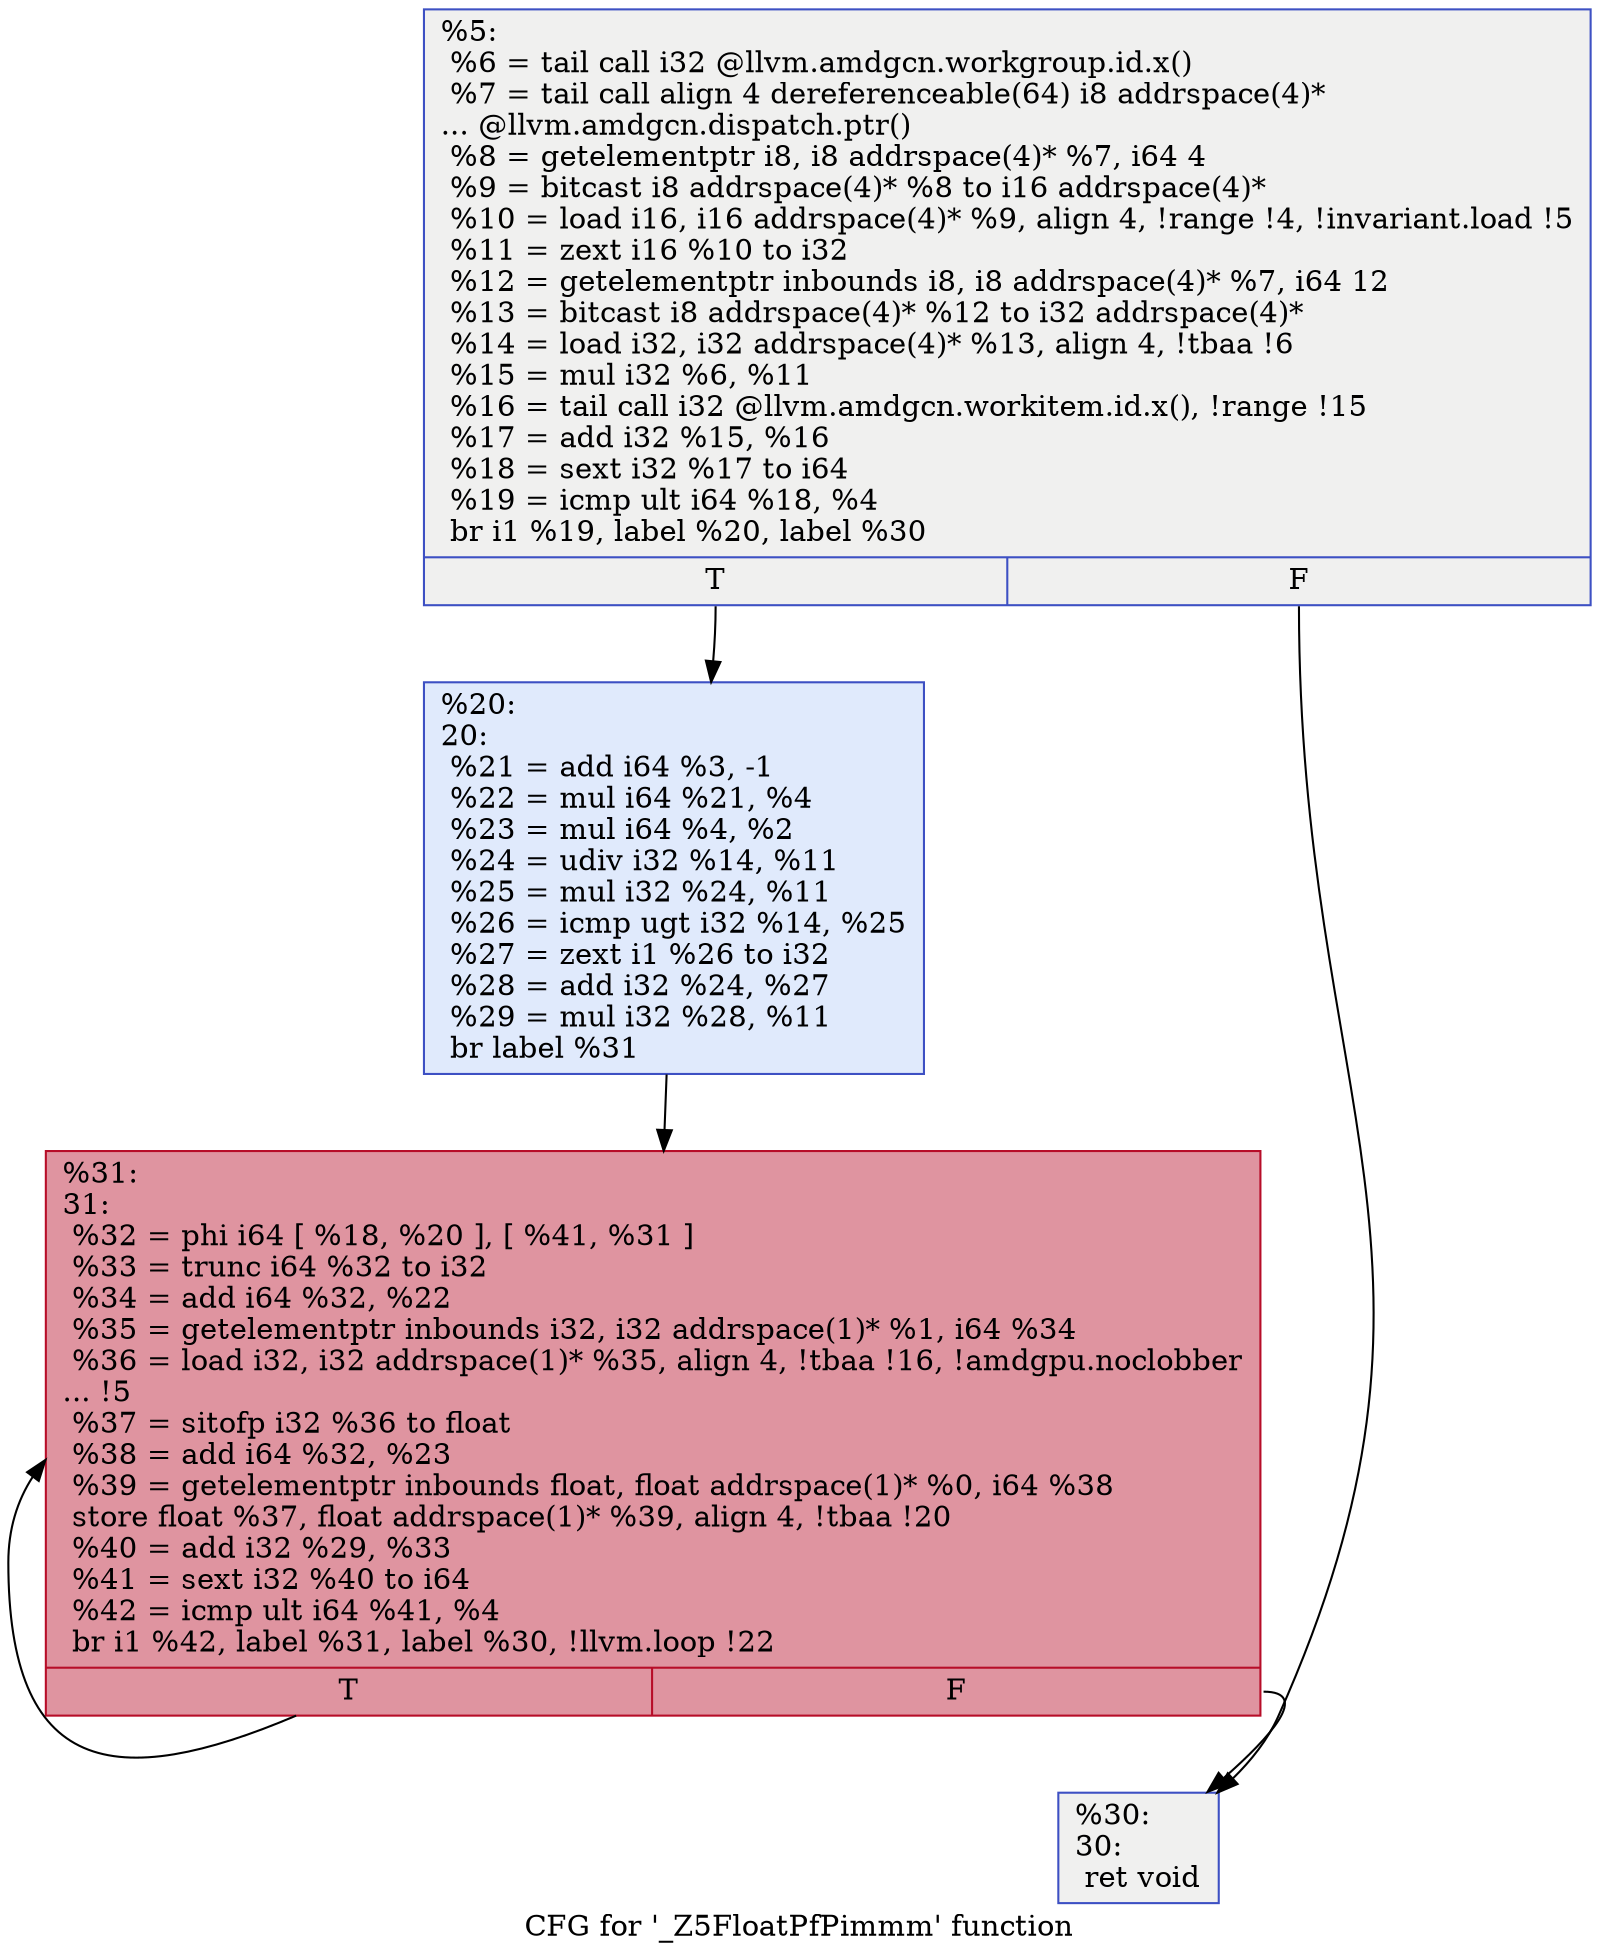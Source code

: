 digraph "CFG for '_Z5FloatPfPimmm' function" {
	label="CFG for '_Z5FloatPfPimmm' function";

	Node0x4ddb530 [shape=record,color="#3d50c3ff", style=filled, fillcolor="#dedcdb70",label="{%5:\l  %6 = tail call i32 @llvm.amdgcn.workgroup.id.x()\l  %7 = tail call align 4 dereferenceable(64) i8 addrspace(4)*\l... @llvm.amdgcn.dispatch.ptr()\l  %8 = getelementptr i8, i8 addrspace(4)* %7, i64 4\l  %9 = bitcast i8 addrspace(4)* %8 to i16 addrspace(4)*\l  %10 = load i16, i16 addrspace(4)* %9, align 4, !range !4, !invariant.load !5\l  %11 = zext i16 %10 to i32\l  %12 = getelementptr inbounds i8, i8 addrspace(4)* %7, i64 12\l  %13 = bitcast i8 addrspace(4)* %12 to i32 addrspace(4)*\l  %14 = load i32, i32 addrspace(4)* %13, align 4, !tbaa !6\l  %15 = mul i32 %6, %11\l  %16 = tail call i32 @llvm.amdgcn.workitem.id.x(), !range !15\l  %17 = add i32 %15, %16\l  %18 = sext i32 %17 to i64\l  %19 = icmp ult i64 %18, %4\l  br i1 %19, label %20, label %30\l|{<s0>T|<s1>F}}"];
	Node0x4ddb530:s0 -> Node0x4ddd810;
	Node0x4ddb530:s1 -> Node0x4ddd8a0;
	Node0x4ddd810 [shape=record,color="#3d50c3ff", style=filled, fillcolor="#b9d0f970",label="{%20:\l20:                                               \l  %21 = add i64 %3, -1\l  %22 = mul i64 %21, %4\l  %23 = mul i64 %4, %2\l  %24 = udiv i32 %14, %11\l  %25 = mul i32 %24, %11\l  %26 = icmp ugt i32 %14, %25\l  %27 = zext i1 %26 to i32\l  %28 = add i32 %24, %27\l  %29 = mul i32 %28, %11\l  br label %31\l}"];
	Node0x4ddd810 -> Node0x4ddded0;
	Node0x4ddd8a0 [shape=record,color="#3d50c3ff", style=filled, fillcolor="#dedcdb70",label="{%30:\l30:                                               \l  ret void\l}"];
	Node0x4ddded0 [shape=record,color="#b70d28ff", style=filled, fillcolor="#b70d2870",label="{%31:\l31:                                               \l  %32 = phi i64 [ %18, %20 ], [ %41, %31 ]\l  %33 = trunc i64 %32 to i32\l  %34 = add i64 %32, %22\l  %35 = getelementptr inbounds i32, i32 addrspace(1)* %1, i64 %34\l  %36 = load i32, i32 addrspace(1)* %35, align 4, !tbaa !16, !amdgpu.noclobber\l... !5\l  %37 = sitofp i32 %36 to float\l  %38 = add i64 %32, %23\l  %39 = getelementptr inbounds float, float addrspace(1)* %0, i64 %38\l  store float %37, float addrspace(1)* %39, align 4, !tbaa !20\l  %40 = add i32 %29, %33\l  %41 = sext i32 %40 to i64\l  %42 = icmp ult i64 %41, %4\l  br i1 %42, label %31, label %30, !llvm.loop !22\l|{<s0>T|<s1>F}}"];
	Node0x4ddded0:s0 -> Node0x4ddded0;
	Node0x4ddded0:s1 -> Node0x4ddd8a0;
}
